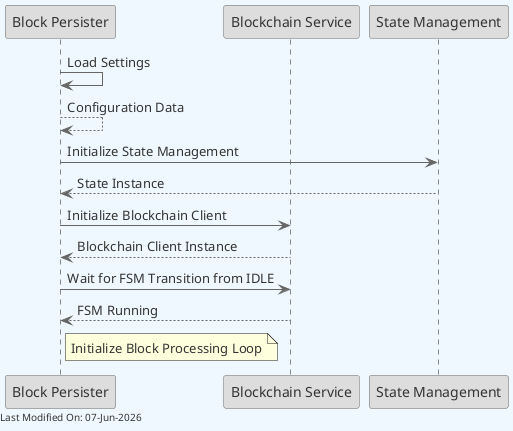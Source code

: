 @startuml block_persister_init
skinparam backgroundColor #F0F8FF
skinparam defaultFontColor #333333
skinparam arrowColor #666666

' Define borders for all elements
skinparam entity {
  BorderColor #666666
  BackgroundColor #DDDDDD
}

skinparam control {
  BorderColor #666666
  BackgroundColor #DDDDDD
}

skinparam participant {
  BorderColor #666666
  BackgroundColor #DDDDDD
}



participant "Block Persister" as BlockPersister
participant "Blockchain Service" as Blockchain
participant "State Management" as State

BlockPersister -> BlockPersister: Load Settings
BlockPersister --> BlockPersister: Configuration Data

BlockPersister -> State: Initialize State Management
State --> BlockPersister: State Instance

BlockPersister -> Blockchain: Initialize Blockchain Client
Blockchain --> BlockPersister: Blockchain Client Instance

BlockPersister -> Blockchain: Wait for FSM Transition from IDLE
Blockchain --> BlockPersister: FSM Running

note right of BlockPersister: Initialize Block Processing Loop

left footer Last Modified On: %date("dd-MMM-yyyy")
@enduml
